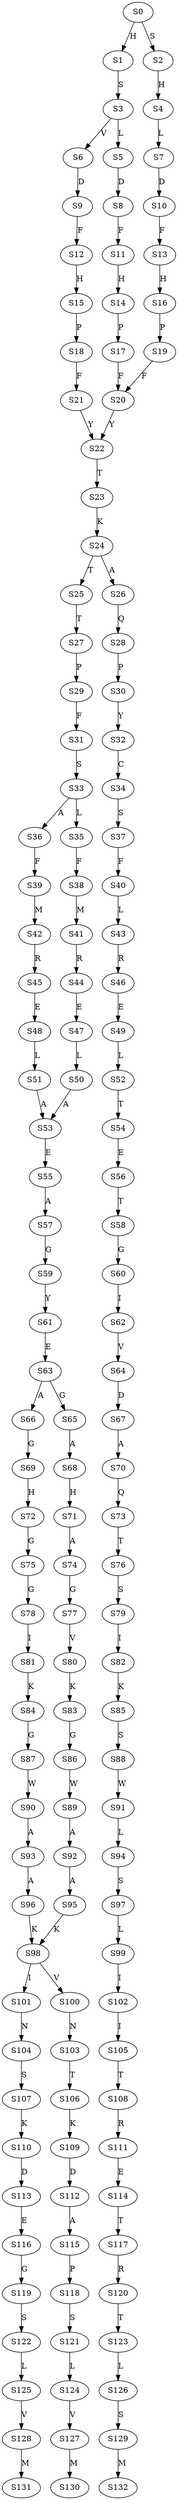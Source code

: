 strict digraph  {
	S0 -> S1 [ label = H ];
	S0 -> S2 [ label = S ];
	S1 -> S3 [ label = S ];
	S2 -> S4 [ label = H ];
	S3 -> S5 [ label = L ];
	S3 -> S6 [ label = V ];
	S4 -> S7 [ label = L ];
	S5 -> S8 [ label = D ];
	S6 -> S9 [ label = D ];
	S7 -> S10 [ label = D ];
	S8 -> S11 [ label = F ];
	S9 -> S12 [ label = F ];
	S10 -> S13 [ label = F ];
	S11 -> S14 [ label = H ];
	S12 -> S15 [ label = H ];
	S13 -> S16 [ label = H ];
	S14 -> S17 [ label = P ];
	S15 -> S18 [ label = P ];
	S16 -> S19 [ label = P ];
	S17 -> S20 [ label = F ];
	S18 -> S21 [ label = F ];
	S19 -> S20 [ label = F ];
	S20 -> S22 [ label = Y ];
	S21 -> S22 [ label = Y ];
	S22 -> S23 [ label = T ];
	S23 -> S24 [ label = K ];
	S24 -> S25 [ label = T ];
	S24 -> S26 [ label = A ];
	S25 -> S27 [ label = T ];
	S26 -> S28 [ label = Q ];
	S27 -> S29 [ label = P ];
	S28 -> S30 [ label = P ];
	S29 -> S31 [ label = F ];
	S30 -> S32 [ label = Y ];
	S31 -> S33 [ label = S ];
	S32 -> S34 [ label = C ];
	S33 -> S35 [ label = L ];
	S33 -> S36 [ label = A ];
	S34 -> S37 [ label = S ];
	S35 -> S38 [ label = F ];
	S36 -> S39 [ label = F ];
	S37 -> S40 [ label = F ];
	S38 -> S41 [ label = M ];
	S39 -> S42 [ label = M ];
	S40 -> S43 [ label = L ];
	S41 -> S44 [ label = R ];
	S42 -> S45 [ label = R ];
	S43 -> S46 [ label = R ];
	S44 -> S47 [ label = E ];
	S45 -> S48 [ label = E ];
	S46 -> S49 [ label = E ];
	S47 -> S50 [ label = L ];
	S48 -> S51 [ label = L ];
	S49 -> S52 [ label = L ];
	S50 -> S53 [ label = A ];
	S51 -> S53 [ label = A ];
	S52 -> S54 [ label = T ];
	S53 -> S55 [ label = E ];
	S54 -> S56 [ label = E ];
	S55 -> S57 [ label = A ];
	S56 -> S58 [ label = T ];
	S57 -> S59 [ label = G ];
	S58 -> S60 [ label = G ];
	S59 -> S61 [ label = Y ];
	S60 -> S62 [ label = I ];
	S61 -> S63 [ label = E ];
	S62 -> S64 [ label = V ];
	S63 -> S65 [ label = G ];
	S63 -> S66 [ label = A ];
	S64 -> S67 [ label = D ];
	S65 -> S68 [ label = A ];
	S66 -> S69 [ label = G ];
	S67 -> S70 [ label = A ];
	S68 -> S71 [ label = H ];
	S69 -> S72 [ label = H ];
	S70 -> S73 [ label = Q ];
	S71 -> S74 [ label = A ];
	S72 -> S75 [ label = G ];
	S73 -> S76 [ label = T ];
	S74 -> S77 [ label = G ];
	S75 -> S78 [ label = G ];
	S76 -> S79 [ label = S ];
	S77 -> S80 [ label = V ];
	S78 -> S81 [ label = I ];
	S79 -> S82 [ label = I ];
	S80 -> S83 [ label = K ];
	S81 -> S84 [ label = K ];
	S82 -> S85 [ label = K ];
	S83 -> S86 [ label = G ];
	S84 -> S87 [ label = G ];
	S85 -> S88 [ label = S ];
	S86 -> S89 [ label = W ];
	S87 -> S90 [ label = W ];
	S88 -> S91 [ label = W ];
	S89 -> S92 [ label = A ];
	S90 -> S93 [ label = A ];
	S91 -> S94 [ label = L ];
	S92 -> S95 [ label = A ];
	S93 -> S96 [ label = A ];
	S94 -> S97 [ label = S ];
	S95 -> S98 [ label = K ];
	S96 -> S98 [ label = K ];
	S97 -> S99 [ label = L ];
	S98 -> S100 [ label = V ];
	S98 -> S101 [ label = I ];
	S99 -> S102 [ label = I ];
	S100 -> S103 [ label = N ];
	S101 -> S104 [ label = N ];
	S102 -> S105 [ label = I ];
	S103 -> S106 [ label = T ];
	S104 -> S107 [ label = S ];
	S105 -> S108 [ label = T ];
	S106 -> S109 [ label = K ];
	S107 -> S110 [ label = K ];
	S108 -> S111 [ label = R ];
	S109 -> S112 [ label = D ];
	S110 -> S113 [ label = D ];
	S111 -> S114 [ label = E ];
	S112 -> S115 [ label = A ];
	S113 -> S116 [ label = E ];
	S114 -> S117 [ label = T ];
	S115 -> S118 [ label = P ];
	S116 -> S119 [ label = G ];
	S117 -> S120 [ label = R ];
	S118 -> S121 [ label = S ];
	S119 -> S122 [ label = S ];
	S120 -> S123 [ label = T ];
	S121 -> S124 [ label = L ];
	S122 -> S125 [ label = L ];
	S123 -> S126 [ label = L ];
	S124 -> S127 [ label = V ];
	S125 -> S128 [ label = V ];
	S126 -> S129 [ label = S ];
	S127 -> S130 [ label = M ];
	S128 -> S131 [ label = M ];
	S129 -> S132 [ label = M ];
}
